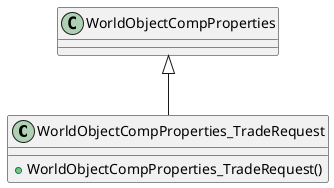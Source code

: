 @startuml
class WorldObjectCompProperties_TradeRequest {
    + WorldObjectCompProperties_TradeRequest()
}
WorldObjectCompProperties <|-- WorldObjectCompProperties_TradeRequest
@enduml
